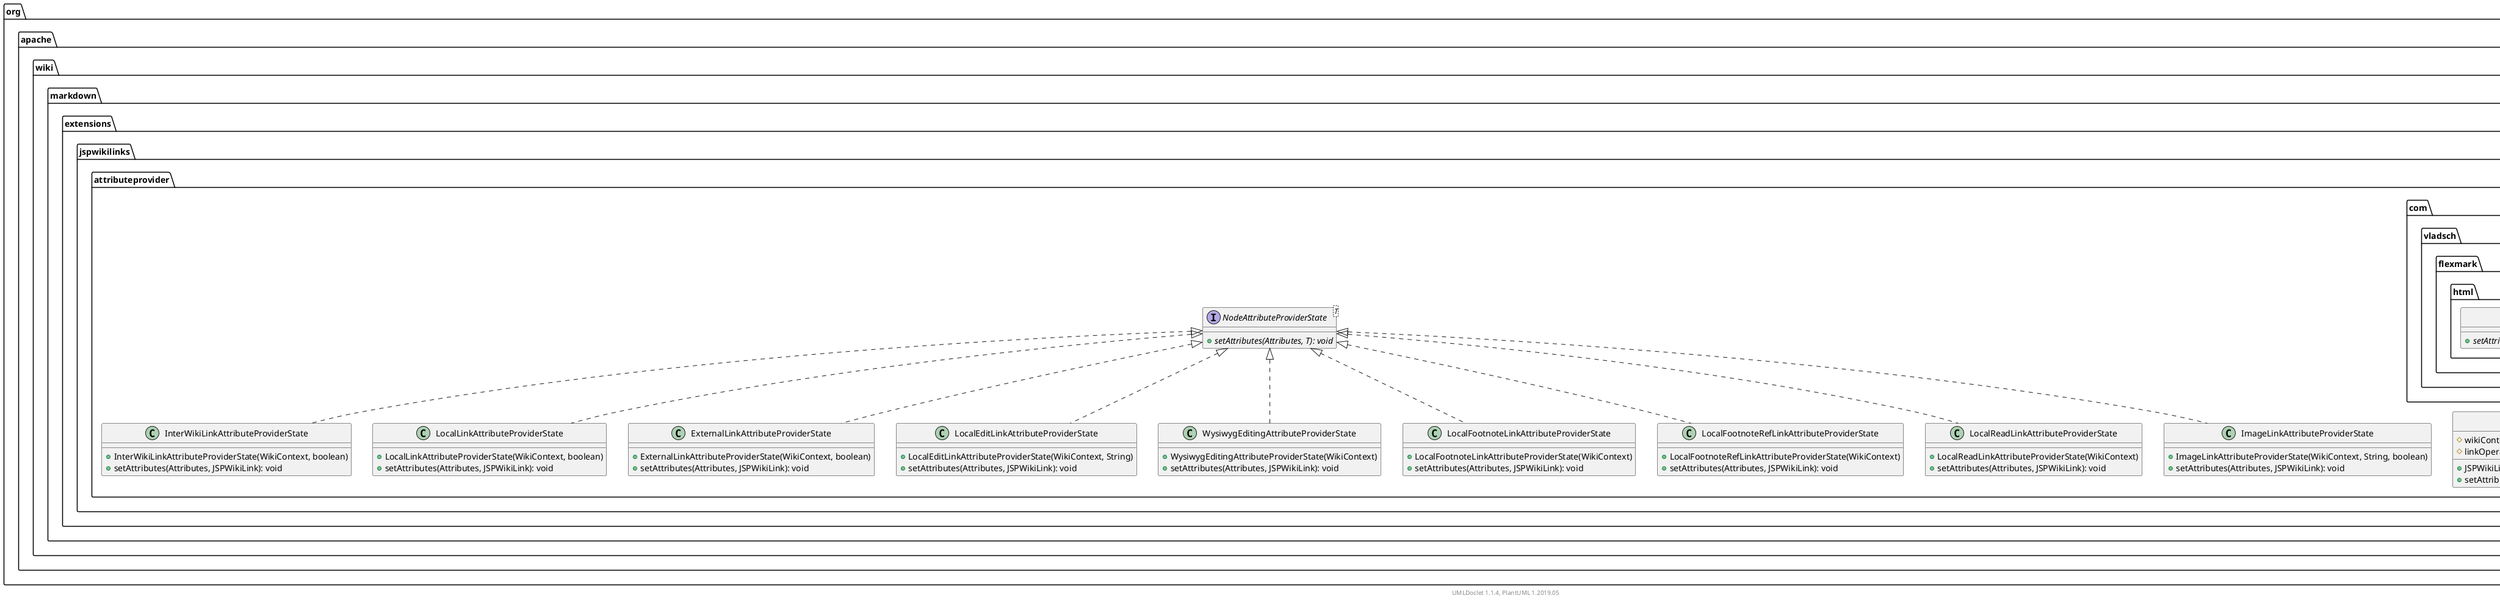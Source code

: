 @startuml

    namespace org.apache.wiki.markdown.extensions.jspwikilinks.attributeprovider {

        class InterWikiLinkAttributeProviderState [[InterWikiLinkAttributeProviderState.html]] {
            +InterWikiLinkAttributeProviderState(WikiContext, boolean)
            +setAttributes(Attributes, JSPWikiLink): void
        }

        class LocalLinkAttributeProviderState [[LocalLinkAttributeProviderState.html]] {
            +LocalLinkAttributeProviderState(WikiContext, boolean)
            +setAttributes(Attributes, JSPWikiLink): void
        }

        class ExternalLinkAttributeProviderState [[ExternalLinkAttributeProviderState.html]] {
            +ExternalLinkAttributeProviderState(WikiContext, boolean)
            +setAttributes(Attributes, JSPWikiLink): void
        }

        class LocalEditLinkAttributeProviderState [[LocalEditLinkAttributeProviderState.html]] {
            +LocalEditLinkAttributeProviderState(WikiContext, String)
            +setAttributes(Attributes, JSPWikiLink): void
        }

        class WysiwygEditingAttributeProviderState [[WysiwygEditingAttributeProviderState.html]] {
            +WysiwygEditingAttributeProviderState(WikiContext)
            +setAttributes(Attributes, JSPWikiLink): void
        }

        class LocalFootnoteLinkAttributeProviderState [[LocalFootnoteLinkAttributeProviderState.html]] {
            +LocalFootnoteLinkAttributeProviderState(WikiContext)
            +setAttributes(Attributes, JSPWikiLink): void
        }

        class LocalFootnoteRefLinkAttributeProviderState [[LocalFootnoteRefLinkAttributeProviderState.html]] {
            +LocalFootnoteRefLinkAttributeProviderState(WikiContext)
            +setAttributes(Attributes, JSPWikiLink): void
        }

        class LocalReadLinkAttributeProviderState [[LocalReadLinkAttributeProviderState.html]] {
            +LocalReadLinkAttributeProviderState(WikiContext)
            +setAttributes(Attributes, JSPWikiLink): void
        }

        interface NodeAttributeProviderState<T> [[NodeAttributeProviderState.html]] {
            {abstract} +setAttributes(Attributes, T): void
        }

        class JSPWikiLinkAttributeProvider [[JSPWikiLinkAttributeProvider.html]] {
            #wikiContext: WikiContext
            #linkOperations: LinkParsingOperations
            +JSPWikiLinkAttributeProvider(WikiContext)
            +setAttributes(Node, AttributablePart, Attributes): void
        }

        class JSPWikiLinkAttributeProviderFactory [[JSPWikiLinkAttributeProviderFactory.html]] {
            +JSPWikiLinkAttributeProviderFactory(WikiContext)
            +apply(LinkResolverContext): AttributeProvider
        }

        class ImageLinkAttributeProviderState [[ImageLinkAttributeProviderState.html]] {
            +ImageLinkAttributeProviderState(WikiContext, String, boolean)
            +setAttributes(Attributes, JSPWikiLink): void
        }

        NodeAttributeProviderState <|.. InterWikiLinkAttributeProviderState

        NodeAttributeProviderState <|.. LocalLinkAttributeProviderState

        NodeAttributeProviderState <|.. ExternalLinkAttributeProviderState

        NodeAttributeProviderState <|.. LocalEditLinkAttributeProviderState

        NodeAttributeProviderState <|.. WysiwygEditingAttributeProviderState

        NodeAttributeProviderState <|.. LocalFootnoteLinkAttributeProviderState

        NodeAttributeProviderState <|.. LocalFootnoteRefLinkAttributeProviderState

        NodeAttributeProviderState <|.. LocalReadLinkAttributeProviderState

        interface com.vladsch.flexmark.html.AttributeProvider {
            {abstract} +setAttributes(Node, AttributablePart, Attributes): void
        }
        com.vladsch.flexmark.html.AttributeProvider <|.. JSPWikiLinkAttributeProvider

        abstract class com.vladsch.flexmark.html.IndependentAttributeProviderFactory
        com.vladsch.flexmark.html.IndependentAttributeProviderFactory <|-- JSPWikiLinkAttributeProviderFactory

        NodeAttributeProviderState <|.. ImageLinkAttributeProviderState

    }


    center footer UMLDoclet 1.1.4, PlantUML 1.2019.05
@enduml

